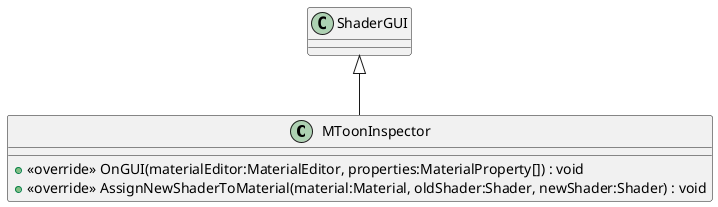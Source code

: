 @startuml
class MToonInspector {
    + <<override>> OnGUI(materialEditor:MaterialEditor, properties:MaterialProperty[]) : void
    + <<override>> AssignNewShaderToMaterial(material:Material, oldShader:Shader, newShader:Shader) : void
}
ShaderGUI <|-- MToonInspector
@enduml
